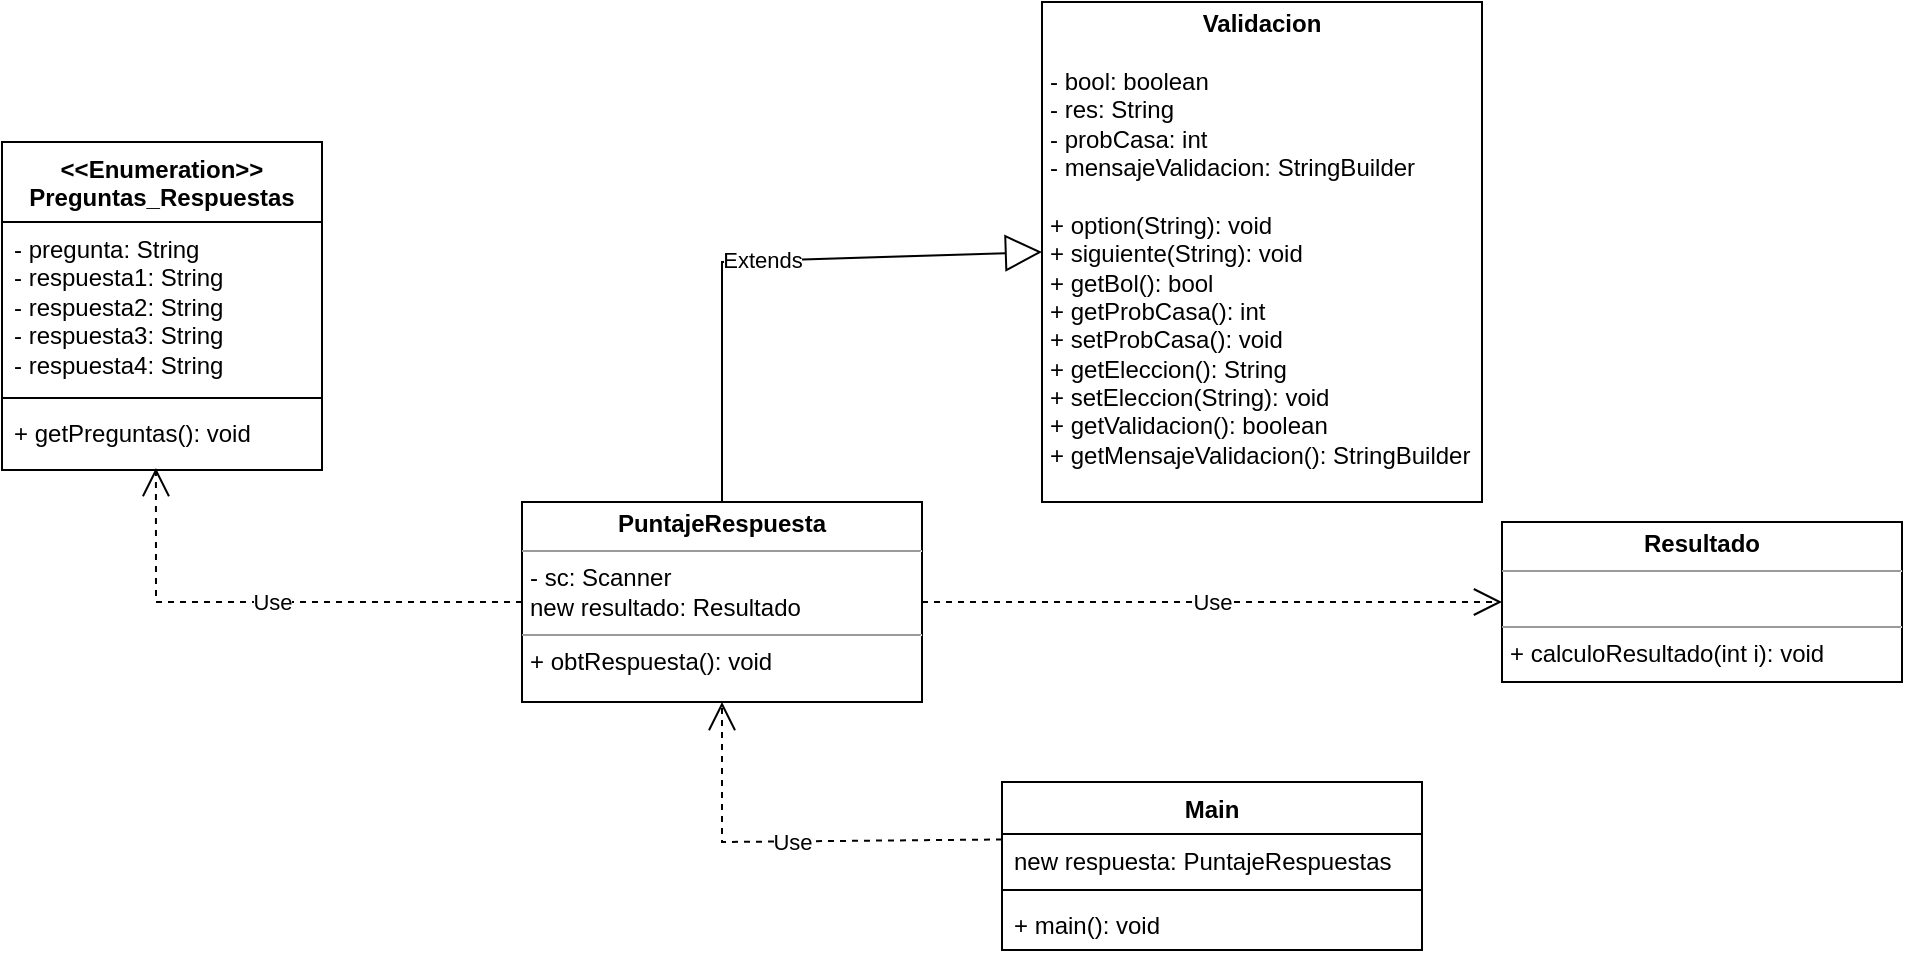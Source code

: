 <mxfile version="23.1.7" type="github">
  <diagram name="Página-1" id="3DiID6_G2-fBv08gqnjT">
    <mxGraphModel dx="1028" dy="551" grid="1" gridSize="10" guides="1" tooltips="1" connect="1" arrows="1" fold="1" page="1" pageScale="1" pageWidth="827" pageHeight="1169" math="0" shadow="0">
      <root>
        <mxCell id="0" />
        <mxCell id="1" parent="0" />
        <mxCell id="RPrh5PG5baBvvlCAuzxn-27" value="&lt;p style=&quot;margin:0px;margin-top:4px;text-align:center;&quot;&gt;&lt;b&gt;Validacion&lt;/b&gt;&lt;/p&gt;&lt;p style=&quot;margin:0px;margin-left:4px;&quot;&gt;&lt;br&gt;&lt;/p&gt;&lt;p style=&quot;margin:0px;margin-left:4px;&quot;&gt;- bool: boolean&lt;br&gt;&lt;/p&gt;&lt;p style=&quot;margin:0px;margin-left:4px;&quot;&gt;- res: String&lt;br&gt;&lt;/p&gt;&lt;p style=&quot;margin:0px;margin-left:4px;&quot;&gt;- probCasa: int&lt;/p&gt;&lt;p style=&quot;margin:0px;margin-left:4px;&quot;&gt;-&amp;nbsp;mensajeValidacion: StringBuilder&lt;/p&gt;&lt;p style=&quot;margin:0px;margin-left:4px;&quot;&gt;&lt;br&gt;&lt;/p&gt;&lt;p style=&quot;margin:0px;margin-left:4px;&quot;&gt;+&amp;nbsp;option(String): void&lt;/p&gt;&lt;p style=&quot;margin:0px;margin-left:4px;&quot;&gt;+ siguiente(String): void&lt;/p&gt;&lt;p style=&quot;margin:0px;margin-left:4px;&quot;&gt;+&amp;nbsp;getBol(): bool&lt;/p&gt;&lt;p style=&quot;margin:0px;margin-left:4px;&quot;&gt;+ getProbCasa(): int&lt;/p&gt;&lt;p style=&quot;margin:0px;margin-left:4px;&quot;&gt;+ setProbCasa(): void&lt;/p&gt;&lt;p style=&quot;margin:0px;margin-left:4px;&quot;&gt;+&amp;nbsp;getEleccion(): String&lt;/p&gt;&lt;p style=&quot;margin:0px;margin-left:4px;&quot;&gt;+ setEleccion(String): void&lt;/p&gt;&lt;p style=&quot;margin:0px;margin-left:4px;&quot;&gt;+ getValidacion(): boolean&lt;/p&gt;&lt;p style=&quot;margin:0px;margin-left:4px;&quot;&gt;+&amp;nbsp;getMensajeValidacion(): StringBuilder&lt;/p&gt;" style="verticalAlign=top;align=left;overflow=fill;html=1;whiteSpace=wrap;" parent="1" vertex="1">
          <mxGeometry x="660" y="180" width="220" height="250" as="geometry" />
        </mxCell>
        <mxCell id="RPrh5PG5baBvvlCAuzxn-28" value="&lt;p style=&quot;margin:0px;margin-top:4px;text-align:center;&quot;&gt;&lt;b&gt;PuntajeRespuesta&lt;/b&gt;&lt;br&gt;&lt;/p&gt;&lt;hr size=&quot;1&quot;&gt;&lt;p style=&quot;margin:0px;margin-left:4px;&quot;&gt;- sc: Scanner&lt;/p&gt;&lt;p style=&quot;margin:0px;margin-left:4px;&quot;&gt;new resultado: Resultado&lt;br&gt;&lt;/p&gt;&lt;hr size=&quot;1&quot;&gt;&lt;p style=&quot;margin:0px;margin-left:4px;&quot;&gt;&lt;span style=&quot;background-color: initial;&quot;&gt;+&amp;nbsp;&lt;/span&gt;obtRespuesta&lt;span style=&quot;background-color: initial;&quot;&gt;(): void&lt;/span&gt;&lt;/p&gt;" style="verticalAlign=top;align=left;overflow=fill;html=1;whiteSpace=wrap;" parent="1" vertex="1">
          <mxGeometry x="400" y="430" width="200" height="100" as="geometry" />
        </mxCell>
        <mxCell id="RPrh5PG5baBvvlCAuzxn-40" value="&lt;p style=&quot;margin:0px;margin-top:4px;text-align:center;&quot;&gt;&lt;b&gt;Resultado&lt;/b&gt;&lt;/p&gt;&lt;hr size=&quot;1&quot;&gt;&lt;p style=&quot;margin:0px;margin-left:4px;&quot;&gt;&lt;br&gt;&lt;/p&gt;&lt;hr size=&quot;1&quot;&gt;&lt;p style=&quot;margin:0px;margin-left:4px;&quot;&gt;+&amp;nbsp;calculoResultado&lt;span style=&quot;background-color: initial;&quot;&gt;(int i): void&lt;/span&gt;&lt;/p&gt;" style="verticalAlign=top;align=left;overflow=fill;html=1;whiteSpace=wrap;strokeColor=default;fillColor=default;strokeWidth=1;" parent="1" vertex="1">
          <mxGeometry x="890" y="440" width="200" height="80" as="geometry" />
        </mxCell>
        <mxCell id="enj8yPA8fSVjl53y-Jg2-4" value="Use" style="endArrow=open;endSize=12;dashed=1;html=1;rounded=0;entryX=0.5;entryY=1;entryDx=0;entryDy=0;exitX=0;exitY=0.114;exitDx=0;exitDy=0;exitPerimeter=0;" parent="1" source="enj8yPA8fSVjl53y-Jg2-9" target="RPrh5PG5baBvvlCAuzxn-28" edge="1">
          <mxGeometry width="160" relative="1" as="geometry">
            <mxPoint x="620" y="600" as="sourcePoint" />
            <mxPoint x="560" y="650" as="targetPoint" />
            <Array as="points">
              <mxPoint x="500" y="600" />
            </Array>
          </mxGeometry>
        </mxCell>
        <mxCell id="enj8yPA8fSVjl53y-Jg2-5" value="Use" style="endArrow=open;endSize=12;dashed=1;html=1;rounded=0;entryX=0;entryY=0.5;entryDx=0;entryDy=0;exitX=1;exitY=0.5;exitDx=0;exitDy=0;" parent="1" source="RPrh5PG5baBvvlCAuzxn-28" target="RPrh5PG5baBvvlCAuzxn-40" edge="1">
          <mxGeometry width="160" relative="1" as="geometry">
            <mxPoint x="807" y="604" as="sourcePoint" />
            <mxPoint x="510" y="540" as="targetPoint" />
            <Array as="points" />
          </mxGeometry>
        </mxCell>
        <mxCell id="enj8yPA8fSVjl53y-Jg2-7" value="Extends" style="endArrow=block;endSize=16;endFill=0;html=1;rounded=0;entryX=0;entryY=0.5;entryDx=0;entryDy=0;exitX=0.5;exitY=0;exitDx=0;exitDy=0;" parent="1" source="RPrh5PG5baBvvlCAuzxn-28" target="RPrh5PG5baBvvlCAuzxn-27" edge="1">
          <mxGeometry width="160" relative="1" as="geometry">
            <mxPoint x="400" y="400" as="sourcePoint" />
            <mxPoint x="560" y="400" as="targetPoint" />
            <Array as="points">
              <mxPoint x="500" y="310" />
            </Array>
          </mxGeometry>
        </mxCell>
        <mxCell id="enj8yPA8fSVjl53y-Jg2-8" value="Main" style="swimlane;fontStyle=1;align=center;verticalAlign=top;childLayout=stackLayout;horizontal=1;startSize=26;horizontalStack=0;resizeParent=1;resizeParentMax=0;resizeLast=0;collapsible=1;marginBottom=0;whiteSpace=wrap;html=1;" parent="1" vertex="1">
          <mxGeometry x="640" y="570" width="210" height="84" as="geometry" />
        </mxCell>
        <mxCell id="enj8yPA8fSVjl53y-Jg2-9" value="new respuesta: PuntajeRespuestas" style="text;strokeColor=none;fillColor=none;align=left;verticalAlign=top;spacingLeft=4;spacingRight=4;overflow=hidden;rotatable=0;points=[[0,0.5],[1,0.5]];portConstraint=eastwest;whiteSpace=wrap;html=1;" parent="enj8yPA8fSVjl53y-Jg2-8" vertex="1">
          <mxGeometry y="26" width="210" height="24" as="geometry" />
        </mxCell>
        <mxCell id="enj8yPA8fSVjl53y-Jg2-10" value="" style="line;strokeWidth=1;fillColor=none;align=left;verticalAlign=middle;spacingTop=-1;spacingLeft=3;spacingRight=3;rotatable=0;labelPosition=right;points=[];portConstraint=eastwest;strokeColor=inherit;" parent="enj8yPA8fSVjl53y-Jg2-8" vertex="1">
          <mxGeometry y="50" width="210" height="8" as="geometry" />
        </mxCell>
        <mxCell id="enj8yPA8fSVjl53y-Jg2-11" value="+ main(): void" style="text;strokeColor=none;fillColor=none;align=left;verticalAlign=top;spacingLeft=4;spacingRight=4;overflow=hidden;rotatable=0;points=[[0,0.5],[1,0.5]];portConstraint=eastwest;whiteSpace=wrap;html=1;" parent="enj8yPA8fSVjl53y-Jg2-8" vertex="1">
          <mxGeometry y="58" width="210" height="26" as="geometry" />
        </mxCell>
        <mxCell id="vBn4FUi_6JbVleAse_Y1-1" value="&amp;lt;&amp;lt;Enumeration&amp;gt;&amp;gt;&lt;br&gt;Preguntas_Respuestas" style="swimlane;fontStyle=1;align=center;verticalAlign=top;childLayout=stackLayout;horizontal=1;startSize=40;horizontalStack=0;resizeParent=1;resizeParentMax=0;resizeLast=0;collapsible=1;marginBottom=0;whiteSpace=wrap;html=1;" parent="1" vertex="1">
          <mxGeometry x="140" y="250" width="160" height="164" as="geometry">
            <mxRectangle x="140" y="250" width="170" height="40" as="alternateBounds" />
          </mxGeometry>
        </mxCell>
        <mxCell id="vBn4FUi_6JbVleAse_Y1-2" value="- pregunta: String&lt;br&gt;- respuesta1: String&lt;br&gt;- respuesta2: String&lt;br&gt;- respuesta3: String&lt;br&gt;- respuesta4: String&lt;br&gt;&lt;div&gt;&lt;br&gt;&lt;/div&gt;" style="text;strokeColor=none;fillColor=none;align=left;verticalAlign=top;spacingLeft=4;spacingRight=4;overflow=hidden;rotatable=0;points=[[0,0.5],[1,0.5]];portConstraint=eastwest;whiteSpace=wrap;html=1;" parent="vBn4FUi_6JbVleAse_Y1-1" vertex="1">
          <mxGeometry y="40" width="160" height="84" as="geometry" />
        </mxCell>
        <mxCell id="vBn4FUi_6JbVleAse_Y1-3" value="" style="line;strokeWidth=1;fillColor=none;align=left;verticalAlign=middle;spacingTop=-1;spacingLeft=3;spacingRight=3;rotatable=0;labelPosition=right;points=[];portConstraint=eastwest;strokeColor=inherit;" parent="vBn4FUi_6JbVleAse_Y1-1" vertex="1">
          <mxGeometry y="124" width="160" height="8" as="geometry" />
        </mxCell>
        <mxCell id="vBn4FUi_6JbVleAse_Y1-4" value="+ getPreguntas(): void" style="text;strokeColor=none;fillColor=none;align=left;verticalAlign=top;spacingLeft=4;spacingRight=4;overflow=hidden;rotatable=0;points=[[0,0.5],[1,0.5]];portConstraint=eastwest;whiteSpace=wrap;html=1;" parent="vBn4FUi_6JbVleAse_Y1-1" vertex="1">
          <mxGeometry y="132" width="160" height="32" as="geometry" />
        </mxCell>
        <mxCell id="vBn4FUi_6JbVleAse_Y1-5" value="Use" style="endArrow=open;endSize=12;dashed=1;html=1;rounded=0;exitX=0;exitY=0.5;exitDx=0;exitDy=0;entryX=0.481;entryY=0.969;entryDx=0;entryDy=0;entryPerimeter=0;" parent="1" source="RPrh5PG5baBvvlCAuzxn-28" target="vBn4FUi_6JbVleAse_Y1-4" edge="1">
          <mxGeometry width="160" relative="1" as="geometry">
            <mxPoint x="390" y="430" as="sourcePoint" />
            <mxPoint x="550" y="430" as="targetPoint" />
            <Array as="points">
              <mxPoint x="217" y="480" />
            </Array>
          </mxGeometry>
        </mxCell>
      </root>
    </mxGraphModel>
  </diagram>
</mxfile>
